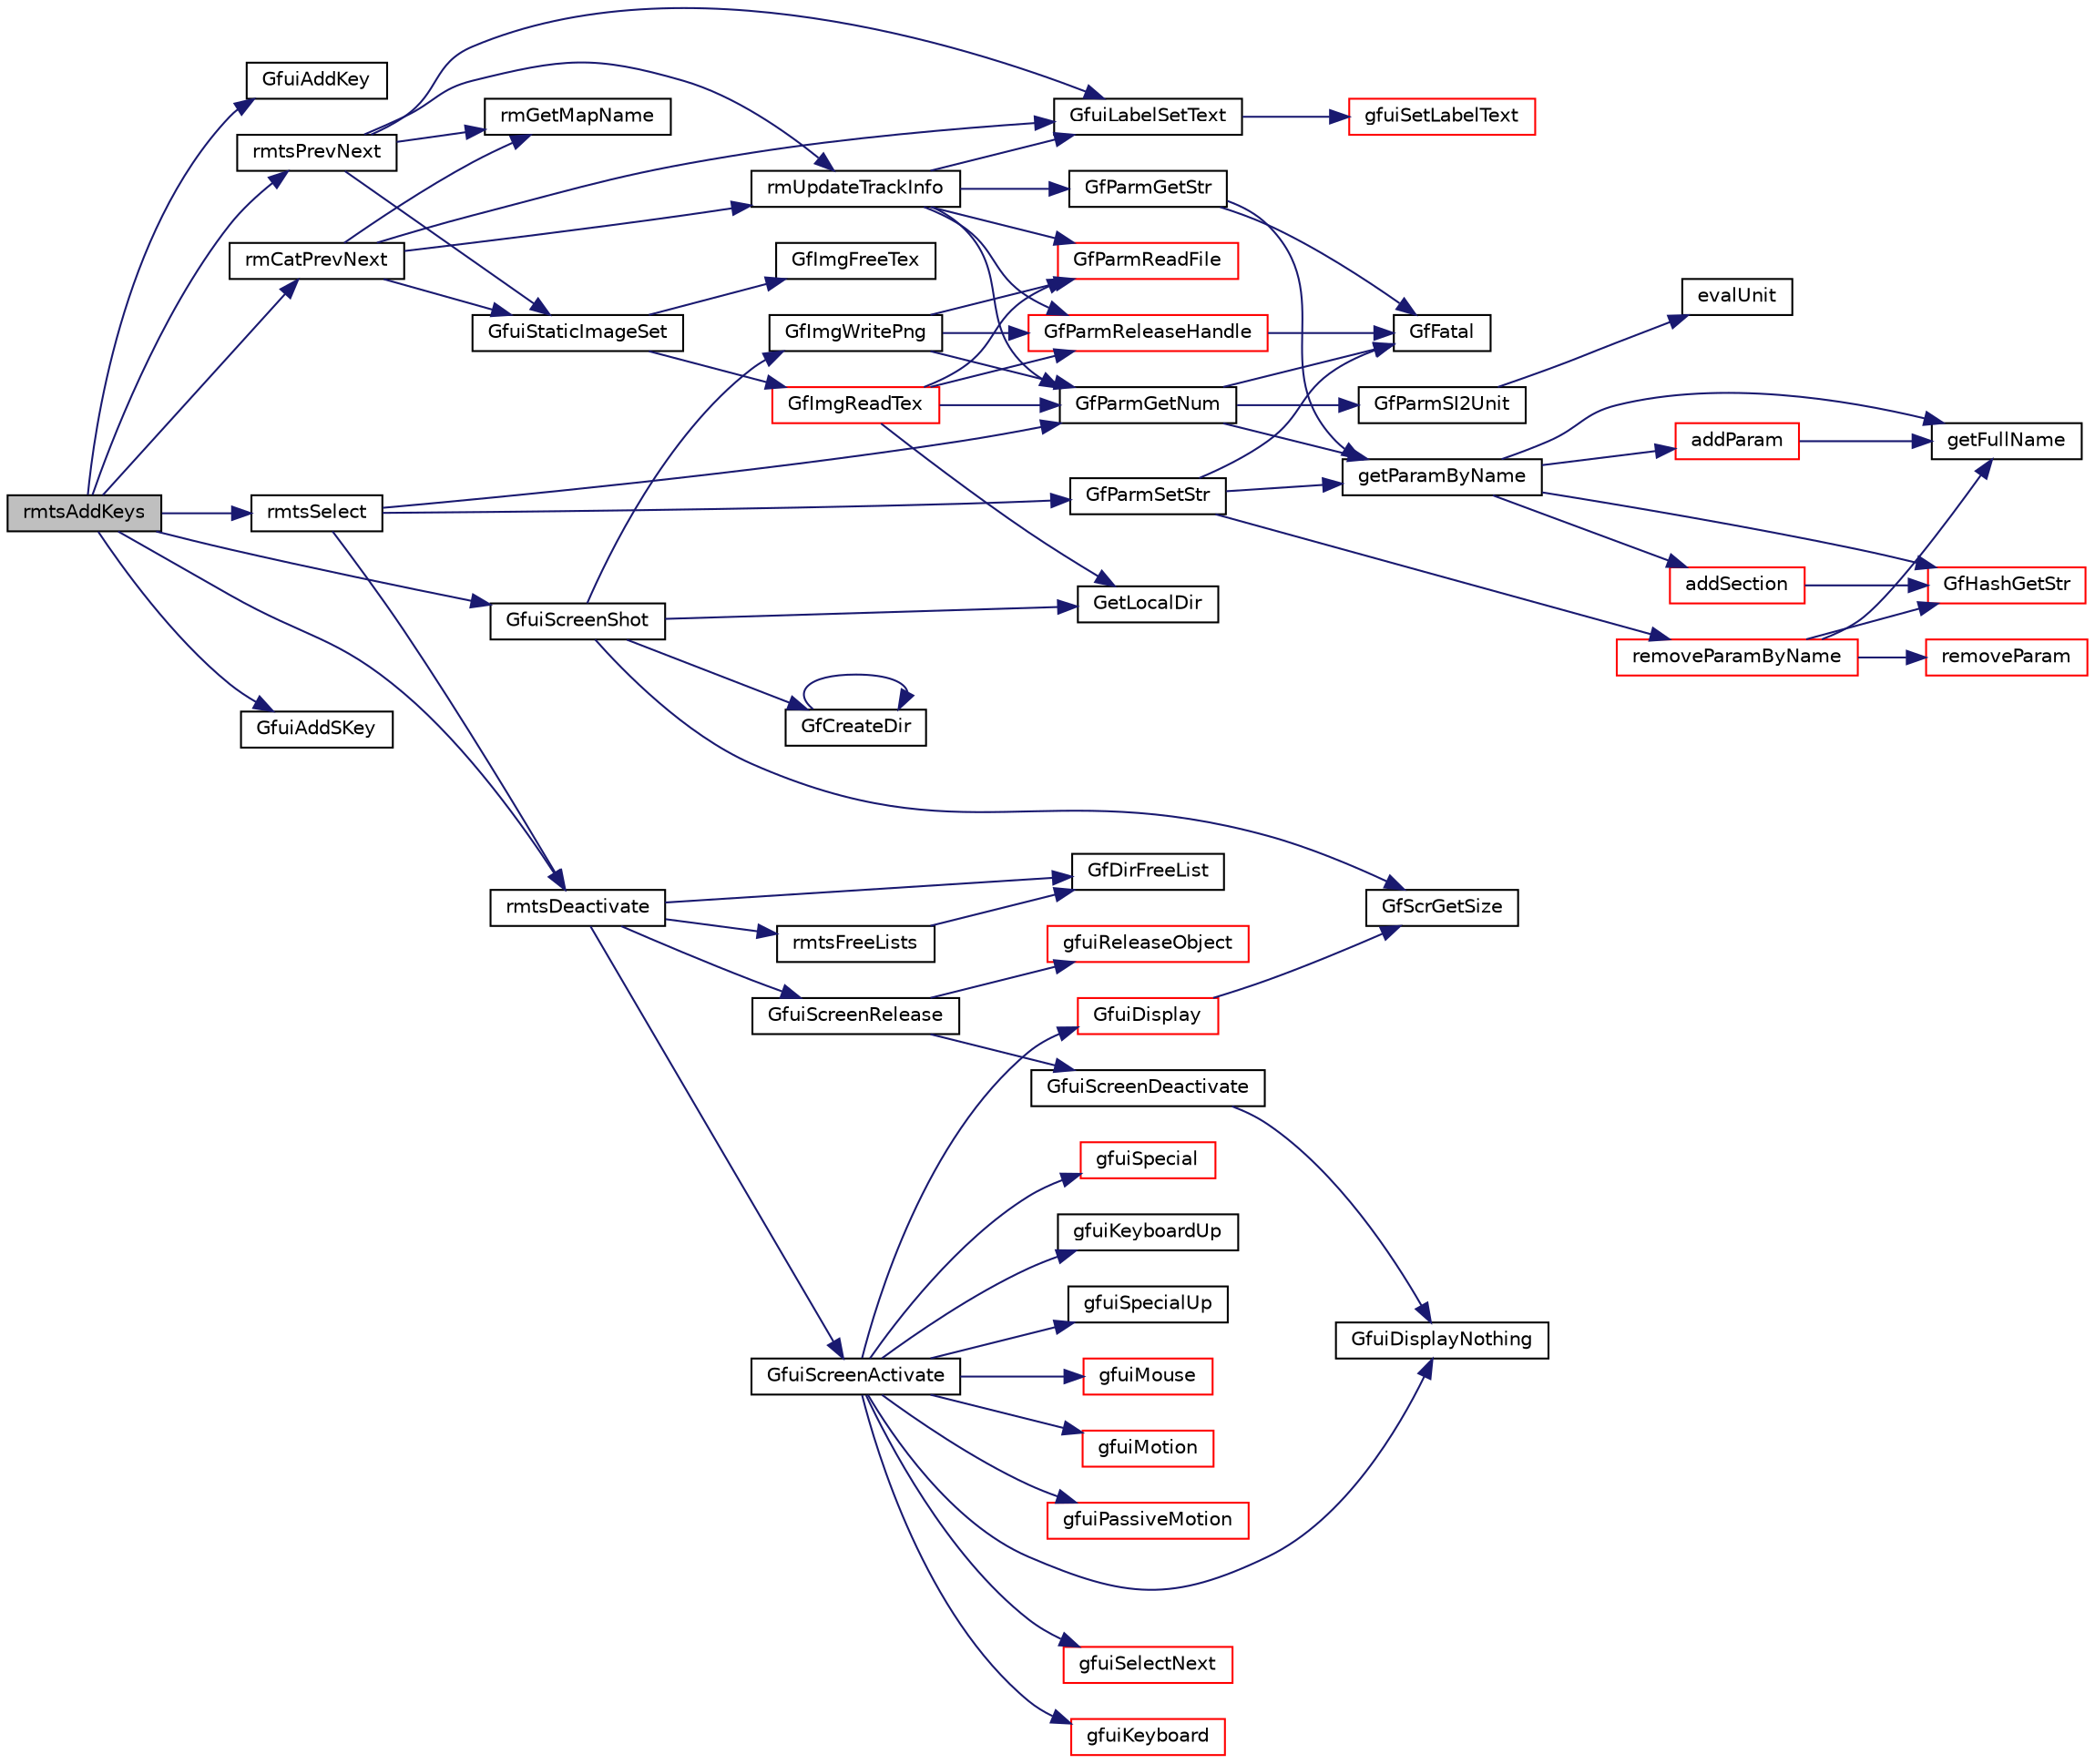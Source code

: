 digraph "rmtsAddKeys"
{
  edge [fontname="Helvetica",fontsize="10",labelfontname="Helvetica",labelfontsize="10"];
  node [fontname="Helvetica",fontsize="10",shape=record];
  rankdir="LR";
  Node1 [label="rmtsAddKeys",height=0.2,width=0.4,color="black", fillcolor="grey75", style="filled", fontcolor="black"];
  Node1 -> Node2 [color="midnightblue",fontsize="10",style="solid",fontname="Helvetica"];
  Node2 [label="GfuiAddKey",height=0.2,width=0.4,color="black", fillcolor="white", style="filled",URL="$group__gui.html#gac5aea8aedfe0396ed1aea0364b55a48b",tooltip="Add a Keyboard callback to a screen. "];
  Node1 -> Node3 [color="midnightblue",fontsize="10",style="solid",fontname="Helvetica"];
  Node3 [label="rmtsSelect",height=0.2,width=0.4,color="black", fillcolor="white", style="filled",URL="$trackselect_8cpp.html#af1ab17d7ee90b6b2ba73bf2745df2dbc"];
  Node3 -> Node4 [color="midnightblue",fontsize="10",style="solid",fontname="Helvetica"];
  Node4 [label="GfParmGetNum",height=0.2,width=0.4,color="black", fillcolor="white", style="filled",URL="$group__paramsdata.html#ga57d6d6694c94482128c7b7bd6bf0a2e8",tooltip="Get a numerical parameter from the parameter set handle. "];
  Node4 -> Node5 [color="midnightblue",fontsize="10",style="solid",fontname="Helvetica"];
  Node5 [label="GfFatal",height=0.2,width=0.4,color="black", fillcolor="white", style="filled",URL="$tgf_8h.html#a927c58e55400ef72e0e54548b26f973d"];
  Node4 -> Node6 [color="midnightblue",fontsize="10",style="solid",fontname="Helvetica"];
  Node6 [label="getParamByName",height=0.2,width=0.4,color="black", fillcolor="white", style="filled",URL="$group__paramshelper.html#gad76ca407ee6b618e69f80c80aa319d63",tooltip="Helper function to get (or create) a parameter by name. "];
  Node6 -> Node7 [color="midnightblue",fontsize="10",style="solid",fontname="Helvetica"];
  Node7 [label="getFullName",height=0.2,width=0.4,color="black", fillcolor="white", style="filled",URL="$group__paramshelper.html#gaf12253922391ef1139cd12f2a0ffa5ea",tooltip="Helper function to get the full name of a parameter (full name: \"sectionName/paramName\"). "];
  Node6 -> Node8 [color="midnightblue",fontsize="10",style="solid",fontname="Helvetica"];
  Node8 [label="GfHashGetStr",height=0.2,width=0.4,color="red", fillcolor="white", style="filled",URL="$group__hash.html#ga4e47f57400b95ab9b6fe918c123fdb26",tooltip="Get the user data associated with a string key. "];
  Node6 -> Node9 [color="midnightblue",fontsize="10",style="solid",fontname="Helvetica"];
  Node9 [label="addSection",height=0.2,width=0.4,color="red", fillcolor="white", style="filled",URL="$group__paramshelper.html#ga56946944d68598d938e65db86ce1221f",tooltip="Helper function to add a section to a parameter set. "];
  Node9 -> Node8 [color="midnightblue",fontsize="10",style="solid",fontname="Helvetica"];
  Node6 -> Node10 [color="midnightblue",fontsize="10",style="solid",fontname="Helvetica"];
  Node10 [label="addParam",height=0.2,width=0.4,color="red", fillcolor="white", style="filled",URL="$group__paramshelper.html#gaf202744654cbc648b47479f30ccc3a8c",tooltip="Helper function to add parameter, does not check for duplicated name. "];
  Node10 -> Node7 [color="midnightblue",fontsize="10",style="solid",fontname="Helvetica"];
  Node4 -> Node11 [color="midnightblue",fontsize="10",style="solid",fontname="Helvetica"];
  Node11 [label="GfParmSI2Unit",height=0.2,width=0.4,color="black", fillcolor="white", style="filled",URL="$group__paramsdata.html#gab24de0cda7e3f9a5ea42be6dd7592a38",tooltip="Convert a value from SI to given unit. "];
  Node11 -> Node12 [color="midnightblue",fontsize="10",style="solid",fontname="Helvetica"];
  Node12 [label="evalUnit",height=0.2,width=0.4,color="black", fillcolor="white", style="filled",URL="$group__paramshelper.html#ga939d9b995855a1e99d2ed2591692c71d",tooltip="Support function to multiply or divide dest with unit conversion factor. "];
  Node3 -> Node13 [color="midnightblue",fontsize="10",style="solid",fontname="Helvetica"];
  Node13 [label="GfParmSetStr",height=0.2,width=0.4,color="black", fillcolor="white", style="filled",URL="$group__paramsdata.html#ga51e004417915417cc725baf7b384e9f2",tooltip="Set a string parameter in the parameter set handle. "];
  Node13 -> Node5 [color="midnightblue",fontsize="10",style="solid",fontname="Helvetica"];
  Node13 -> Node14 [color="midnightblue",fontsize="10",style="solid",fontname="Helvetica"];
  Node14 [label="removeParamByName",height=0.2,width=0.4,color="red", fillcolor="white", style="filled",URL="$group__paramshelper.html#ga07cd5a316f56002cdd2e85fa66ed874d",tooltip="Helper function to remove a parameter with given name paramName. "];
  Node14 -> Node8 [color="midnightblue",fontsize="10",style="solid",fontname="Helvetica"];
  Node14 -> Node7 [color="midnightblue",fontsize="10",style="solid",fontname="Helvetica"];
  Node14 -> Node15 [color="midnightblue",fontsize="10",style="solid",fontname="Helvetica"];
  Node15 [label="removeParam",height=0.2,width=0.4,color="red", fillcolor="white", style="filled",URL="$group__paramshelper.html#ga927ac59c03ac010619f07922f6a63885",tooltip="Helper function to remove given parameter. "];
  Node13 -> Node6 [color="midnightblue",fontsize="10",style="solid",fontname="Helvetica"];
  Node3 -> Node16 [color="midnightblue",fontsize="10",style="solid",fontname="Helvetica"];
  Node16 [label="rmtsDeactivate",height=0.2,width=0.4,color="black", fillcolor="white", style="filled",URL="$trackselect_8cpp.html#a17650bd24a04f4d056f5051b5fa56494"];
  Node16 -> Node17 [color="midnightblue",fontsize="10",style="solid",fontname="Helvetica"];
  Node17 [label="GfuiScreenRelease",height=0.2,width=0.4,color="black", fillcolor="white", style="filled",URL="$group__gui.html#ga188b33e2755fc6c39199f60dd60cc6d5",tooltip="Release the given screen. "];
  Node17 -> Node18 [color="midnightblue",fontsize="10",style="solid",fontname="Helvetica"];
  Node18 [label="GfuiScreenDeactivate",height=0.2,width=0.4,color="black", fillcolor="white", style="filled",URL="$group__gui.html#gafcf1d3bd5cbc4b7b001fb1f35d3e1f83",tooltip="Deactivate the current screen. "];
  Node18 -> Node19 [color="midnightblue",fontsize="10",style="solid",fontname="Helvetica"];
  Node19 [label="GfuiDisplayNothing",height=0.2,width=0.4,color="black", fillcolor="white", style="filled",URL="$group__gui.html#gaee94daac7cab61329487b8cca09b5238",tooltip="Dummy display function for glut. "];
  Node17 -> Node20 [color="midnightblue",fontsize="10",style="solid",fontname="Helvetica"];
  Node20 [label="gfuiReleaseObject",height=0.2,width=0.4,color="red", fillcolor="white", style="filled",URL="$gui_8h.html#a88978272c8b0faee3f8b2dd3ab4e707d"];
  Node16 -> Node21 [color="midnightblue",fontsize="10",style="solid",fontname="Helvetica"];
  Node21 [label="GfDirFreeList",height=0.2,width=0.4,color="black", fillcolor="white", style="filled",URL="$group__dir.html#ga3122d776c26e7f7fcd73718e2dd7a9c2",tooltip="Free a directory list. "];
  Node16 -> Node22 [color="midnightblue",fontsize="10",style="solid",fontname="Helvetica"];
  Node22 [label="rmtsFreeLists",height=0.2,width=0.4,color="black", fillcolor="white", style="filled",URL="$trackselect_8cpp.html#a585260ae0e1aeae4d387991a725b3313"];
  Node22 -> Node21 [color="midnightblue",fontsize="10",style="solid",fontname="Helvetica"];
  Node16 -> Node23 [color="midnightblue",fontsize="10",style="solid",fontname="Helvetica"];
  Node23 [label="GfuiScreenActivate",height=0.2,width=0.4,color="black", fillcolor="white", style="filled",URL="$group__gui.html#gadbbca757848adfdf2719c4678e30a0a2",tooltip="Activate a screen and make it current. "];
  Node23 -> Node24 [color="midnightblue",fontsize="10",style="solid",fontname="Helvetica"];
  Node24 [label="gfuiKeyboard",height=0.2,width=0.4,color="red", fillcolor="white", style="filled",URL="$gui_8cpp.html#a3619be0bdc95141c110ee218eb7e62e4"];
  Node23 -> Node25 [color="midnightblue",fontsize="10",style="solid",fontname="Helvetica"];
  Node25 [label="gfuiSpecial",height=0.2,width=0.4,color="red", fillcolor="white", style="filled",URL="$gui_8cpp.html#a2c8de10f1d60582218355213db409b9a"];
  Node23 -> Node26 [color="midnightblue",fontsize="10",style="solid",fontname="Helvetica"];
  Node26 [label="gfuiKeyboardUp",height=0.2,width=0.4,color="black", fillcolor="white", style="filled",URL="$gui_8cpp.html#a3e2bd83ae849b7ca7f8e40ec65e6581e"];
  Node23 -> Node27 [color="midnightblue",fontsize="10",style="solid",fontname="Helvetica"];
  Node27 [label="gfuiSpecialUp",height=0.2,width=0.4,color="black", fillcolor="white", style="filled",URL="$gui_8cpp.html#acb5f70914d40bfcb79bed5a5a4446e85"];
  Node23 -> Node28 [color="midnightblue",fontsize="10",style="solid",fontname="Helvetica"];
  Node28 [label="gfuiMouse",height=0.2,width=0.4,color="red", fillcolor="white", style="filled",URL="$gui_8cpp.html#ade1f47865ce9b44d82919d7ff112eed7"];
  Node23 -> Node29 [color="midnightblue",fontsize="10",style="solid",fontname="Helvetica"];
  Node29 [label="gfuiMotion",height=0.2,width=0.4,color="red", fillcolor="white", style="filled",URL="$gui_8cpp.html#aa59dac80c8fd096eab17e7311a111b27"];
  Node23 -> Node30 [color="midnightblue",fontsize="10",style="solid",fontname="Helvetica"];
  Node30 [label="gfuiPassiveMotion",height=0.2,width=0.4,color="red", fillcolor="white", style="filled",URL="$gui_8cpp.html#a522b86e9eae7540ee8340f5f3aca9e00"];
  Node23 -> Node31 [color="midnightblue",fontsize="10",style="solid",fontname="Helvetica"];
  Node31 [label="gfuiSelectNext",height=0.2,width=0.4,color="red", fillcolor="white", style="filled",URL="$gui_8h.html#a7a6da8d971b522d762eecf0081c42ba0"];
  Node23 -> Node32 [color="midnightblue",fontsize="10",style="solid",fontname="Helvetica"];
  Node32 [label="GfuiDisplay",height=0.2,width=0.4,color="red", fillcolor="white", style="filled",URL="$group__gui.html#ga556f4f79d6831b2c3f8d152471b7e1c9",tooltip="Display function for the GUI to be called during redisplay of glut. "];
  Node32 -> Node33 [color="midnightblue",fontsize="10",style="solid",fontname="Helvetica"];
  Node33 [label="GfScrGetSize",height=0.2,width=0.4,color="black", fillcolor="white", style="filled",URL="$group__screen.html#gadcb66ba3f12ba1cb4c98367898c7f432",tooltip="Get the screen and viewport sizes. "];
  Node23 -> Node19 [color="midnightblue",fontsize="10",style="solid",fontname="Helvetica"];
  Node1 -> Node16 [color="midnightblue",fontsize="10",style="solid",fontname="Helvetica"];
  Node1 -> Node34 [color="midnightblue",fontsize="10",style="solid",fontname="Helvetica"];
  Node34 [label="GfuiAddSKey",height=0.2,width=0.4,color="black", fillcolor="white", style="filled",URL="$group__gui.html#gace224651e94284d3073aa21bc2309e21",tooltip="Add a Special Keyboard shortcut to the screen. "];
  Node1 -> Node35 [color="midnightblue",fontsize="10",style="solid",fontname="Helvetica"];
  Node35 [label="rmtsPrevNext",height=0.2,width=0.4,color="black", fillcolor="white", style="filled",URL="$trackselect_8cpp.html#a8a291faae6d70659cebb80d9f9456a8f"];
  Node35 -> Node36 [color="midnightblue",fontsize="10",style="solid",fontname="Helvetica"];
  Node36 [label="GfuiLabelSetText",height=0.2,width=0.4,color="black", fillcolor="white", style="filled",URL="$group__gui.html#ga14f9a31e80f932a65f5bee3dec5a74af",tooltip="Change the text of a label. "];
  Node36 -> Node37 [color="midnightblue",fontsize="10",style="solid",fontname="Helvetica"];
  Node37 [label="gfuiSetLabelText",height=0.2,width=0.4,color="red", fillcolor="white", style="filled",URL="$guilabel_8cpp.html#aa1397d5315db5e38136962ab4f9a715b"];
  Node35 -> Node38 [color="midnightblue",fontsize="10",style="solid",fontname="Helvetica"];
  Node38 [label="GfuiStaticImageSet",height=0.2,width=0.4,color="black", fillcolor="white", style="filled",URL="$group__gui.html#ga275f4d03f1f0bb885ec1a91da9c934a0",tooltip="Replace an image by another one. "];
  Node38 -> Node39 [color="midnightblue",fontsize="10",style="solid",fontname="Helvetica"];
  Node39 [label="GfImgFreeTex",height=0.2,width=0.4,color="black", fillcolor="white", style="filled",URL="$group__img.html#ga9d9a836b28aed4c05fe275cff278143f",tooltip="Free the texture. "];
  Node38 -> Node40 [color="midnightblue",fontsize="10",style="solid",fontname="Helvetica"];
  Node40 [label="GfImgReadTex",height=0.2,width=0.4,color="red", fillcolor="white", style="filled",URL="$group__img.html#gab4ca7039d2496e155bfb2cd9b2e695fb",tooltip="Read a png image into a texture. "];
  Node40 -> Node41 [color="midnightblue",fontsize="10",style="solid",fontname="Helvetica"];
  Node41 [label="GetLocalDir",height=0.2,width=0.4,color="black", fillcolor="white", style="filled",URL="$tgf_8cpp.html#ae34eae3991aacabaf9c64025449d8c87"];
  Node40 -> Node42 [color="midnightblue",fontsize="10",style="solid",fontname="Helvetica"];
  Node42 [label="GfParmReadFile",height=0.2,width=0.4,color="red", fillcolor="white", style="filled",URL="$group__paramsfile.html#ga86fccfc1b5f8abf4ef6546896abd1e4f",tooltip="Read parameter set from file and return handle to parameter set. "];
  Node40 -> Node4 [color="midnightblue",fontsize="10",style="solid",fontname="Helvetica"];
  Node40 -> Node43 [color="midnightblue",fontsize="10",style="solid",fontname="Helvetica"];
  Node43 [label="GfParmReleaseHandle",height=0.2,width=0.4,color="red", fillcolor="white", style="filled",URL="$group__paramsfile.html#ga1a1597d2697db41bcb9fdb64a6569761",tooltip="Release given parameter set handle parmHandle. "];
  Node43 -> Node5 [color="midnightblue",fontsize="10",style="solid",fontname="Helvetica"];
  Node35 -> Node44 [color="midnightblue",fontsize="10",style="solid",fontname="Helvetica"];
  Node44 [label="rmGetMapName",height=0.2,width=0.4,color="black", fillcolor="white", style="filled",URL="$trackselect_8cpp.html#ae4af213623c3b4e446f53a84ce24ed6b"];
  Node35 -> Node45 [color="midnightblue",fontsize="10",style="solid",fontname="Helvetica"];
  Node45 [label="rmUpdateTrackInfo",height=0.2,width=0.4,color="black", fillcolor="white", style="filled",URL="$trackselect_8cpp.html#afb7a756d94df329f425b0034a50caff9"];
  Node45 -> Node42 [color="midnightblue",fontsize="10",style="solid",fontname="Helvetica"];
  Node45 -> Node36 [color="midnightblue",fontsize="10",style="solid",fontname="Helvetica"];
  Node45 -> Node46 [color="midnightblue",fontsize="10",style="solid",fontname="Helvetica"];
  Node46 [label="GfParmGetStr",height=0.2,width=0.4,color="black", fillcolor="white", style="filled",URL="$group__paramsdata.html#gaa37bfd1fabd03d24fd50812c2330fa12",tooltip="Get a string parameter from the parameter set handle. "];
  Node46 -> Node5 [color="midnightblue",fontsize="10",style="solid",fontname="Helvetica"];
  Node46 -> Node6 [color="midnightblue",fontsize="10",style="solid",fontname="Helvetica"];
  Node45 -> Node4 [color="midnightblue",fontsize="10",style="solid",fontname="Helvetica"];
  Node45 -> Node43 [color="midnightblue",fontsize="10",style="solid",fontname="Helvetica"];
  Node1 -> Node47 [color="midnightblue",fontsize="10",style="solid",fontname="Helvetica"];
  Node47 [label="GfuiScreenShot",height=0.2,width=0.4,color="black", fillcolor="white", style="filled",URL="$group__screen.html#ga010727b5c1ba5544ae33ee873b6ddd58",tooltip="Save a screen shot in png format. "];
  Node47 -> Node41 [color="midnightblue",fontsize="10",style="solid",fontname="Helvetica"];
  Node47 -> Node48 [color="midnightblue",fontsize="10",style="solid",fontname="Helvetica"];
  Node48 [label="GfCreateDir",height=0.2,width=0.4,color="black", fillcolor="white", style="filled",URL="$tgf_8cpp.html#a4ace7663701434fc0b5e11711c3a6478",tooltip="Create directory for given path recursively, so all missing parent directories are created as well..."];
  Node48 -> Node48 [color="midnightblue",fontsize="10",style="solid",fontname="Helvetica"];
  Node47 -> Node33 [color="midnightblue",fontsize="10",style="solid",fontname="Helvetica"];
  Node47 -> Node49 [color="midnightblue",fontsize="10",style="solid",fontname="Helvetica"];
  Node49 [label="GfImgWritePng",height=0.2,width=0.4,color="black", fillcolor="white", style="filled",URL="$group__img.html#gacf644f0b79484199d0c32f63e8e3ed67",tooltip="Write a buffer to a png image on disk. "];
  Node49 -> Node42 [color="midnightblue",fontsize="10",style="solid",fontname="Helvetica"];
  Node49 -> Node4 [color="midnightblue",fontsize="10",style="solid",fontname="Helvetica"];
  Node49 -> Node43 [color="midnightblue",fontsize="10",style="solid",fontname="Helvetica"];
  Node1 -> Node50 [color="midnightblue",fontsize="10",style="solid",fontname="Helvetica"];
  Node50 [label="rmCatPrevNext",height=0.2,width=0.4,color="black", fillcolor="white", style="filled",URL="$trackselect_8cpp.html#a6a81c8cc3202e939512fe285b5f628f0"];
  Node50 -> Node36 [color="midnightblue",fontsize="10",style="solid",fontname="Helvetica"];
  Node50 -> Node38 [color="midnightblue",fontsize="10",style="solid",fontname="Helvetica"];
  Node50 -> Node44 [color="midnightblue",fontsize="10",style="solid",fontname="Helvetica"];
  Node50 -> Node45 [color="midnightblue",fontsize="10",style="solid",fontname="Helvetica"];
}
